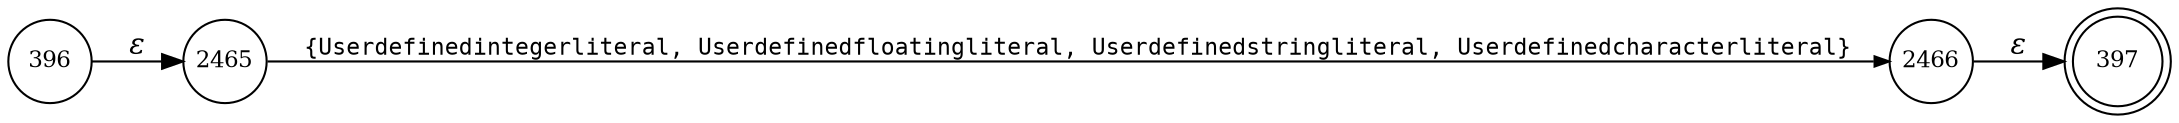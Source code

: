 digraph ATN {
rankdir=LR;
s397[fontsize=11, label="397", shape=doublecircle, fixedsize=true, width=.6];
s2465[fontsize=11,label="2465", shape=circle, fixedsize=true, width=.55, peripheries=1];
s2466[fontsize=11,label="2466", shape=circle, fixedsize=true, width=.55, peripheries=1];
s396[fontsize=11,label="396", shape=circle, fixedsize=true, width=.55, peripheries=1];
s396 -> s2465 [fontname="Times-Italic", label="&epsilon;"];
s2465 -> s2466 [fontsize=11, fontname="Courier", arrowsize=.7, label = "{Userdefinedintegerliteral, Userdefinedfloatingliteral, Userdefinedstringliteral, Userdefinedcharacterliteral}", arrowhead = normal];
s2466 -> s397 [fontname="Times-Italic", label="&epsilon;"];
}